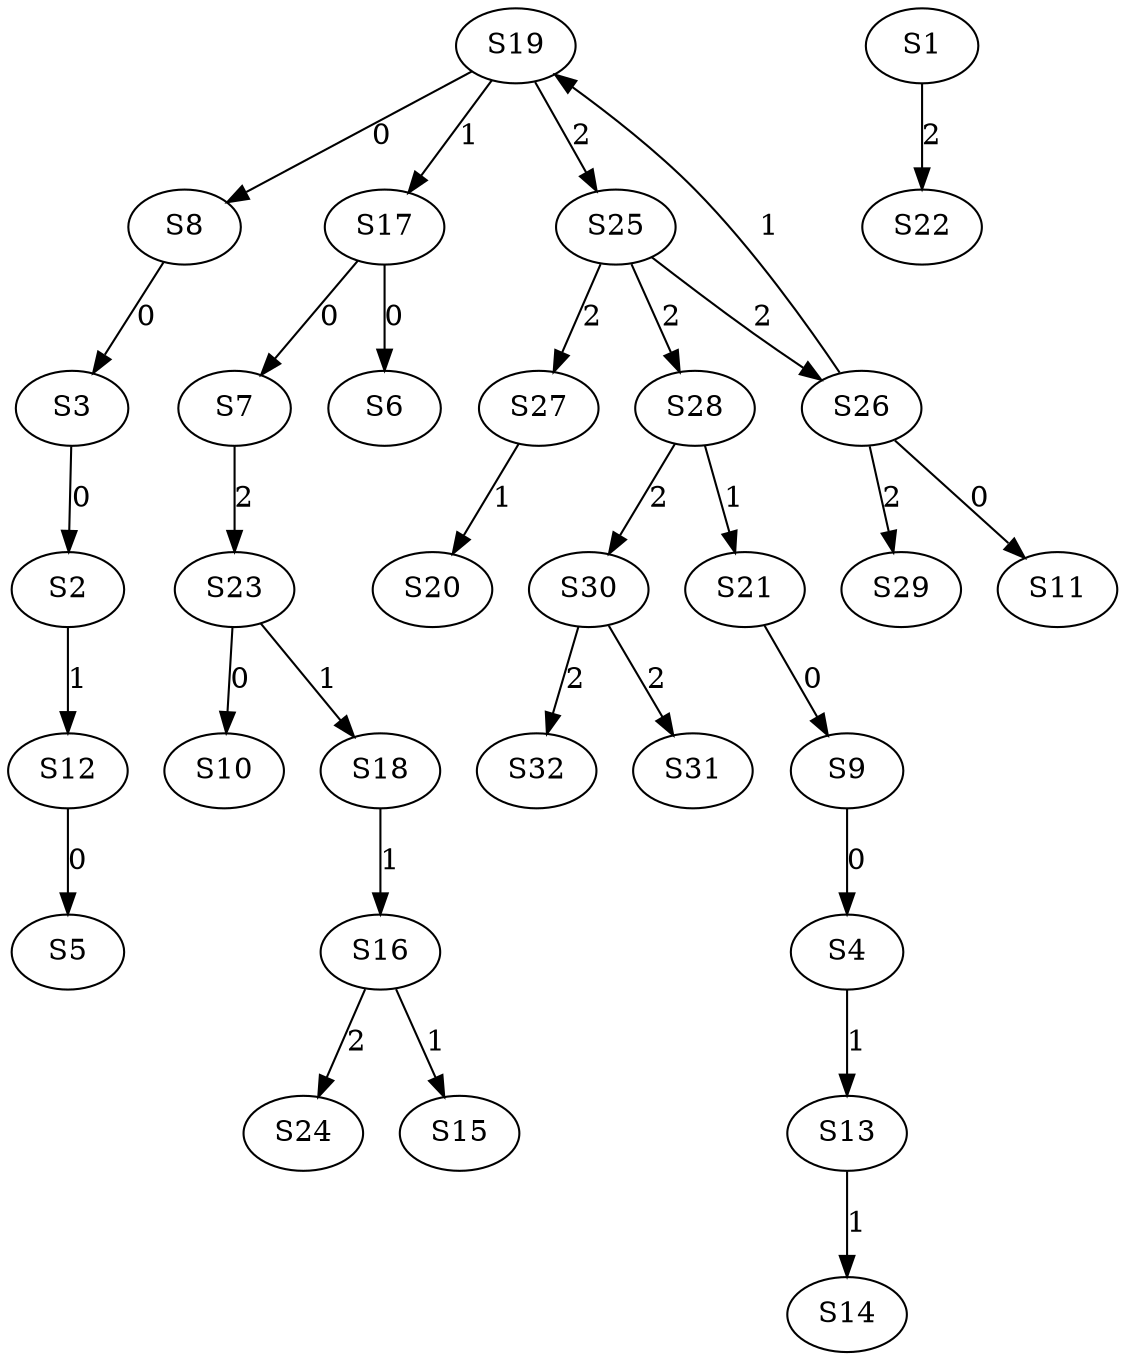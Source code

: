 strict digraph {
	S3 -> S2 [ label = 0 ];
	S8 -> S3 [ label = 0 ];
	S9 -> S4 [ label = 0 ];
	S12 -> S5 [ label = 0 ];
	S17 -> S6 [ label = 0 ];
	S17 -> S7 [ label = 0 ];
	S19 -> S8 [ label = 0 ];
	S21 -> S9 [ label = 0 ];
	S23 -> S10 [ label = 0 ];
	S26 -> S11 [ label = 0 ];
	S2 -> S12 [ label = 1 ];
	S4 -> S13 [ label = 1 ];
	S13 -> S14 [ label = 1 ];
	S16 -> S15 [ label = 1 ];
	S18 -> S16 [ label = 1 ];
	S19 -> S17 [ label = 1 ];
	S23 -> S18 [ label = 1 ];
	S26 -> S19 [ label = 1 ];
	S27 -> S20 [ label = 1 ];
	S28 -> S21 [ label = 1 ];
	S1 -> S22 [ label = 2 ];
	S7 -> S23 [ label = 2 ];
	S16 -> S24 [ label = 2 ];
	S19 -> S25 [ label = 2 ];
	S25 -> S26 [ label = 2 ];
	S25 -> S27 [ label = 2 ];
	S25 -> S28 [ label = 2 ];
	S26 -> S29 [ label = 2 ];
	S28 -> S30 [ label = 2 ];
	S30 -> S31 [ label = 2 ];
	S30 -> S32 [ label = 2 ];
}